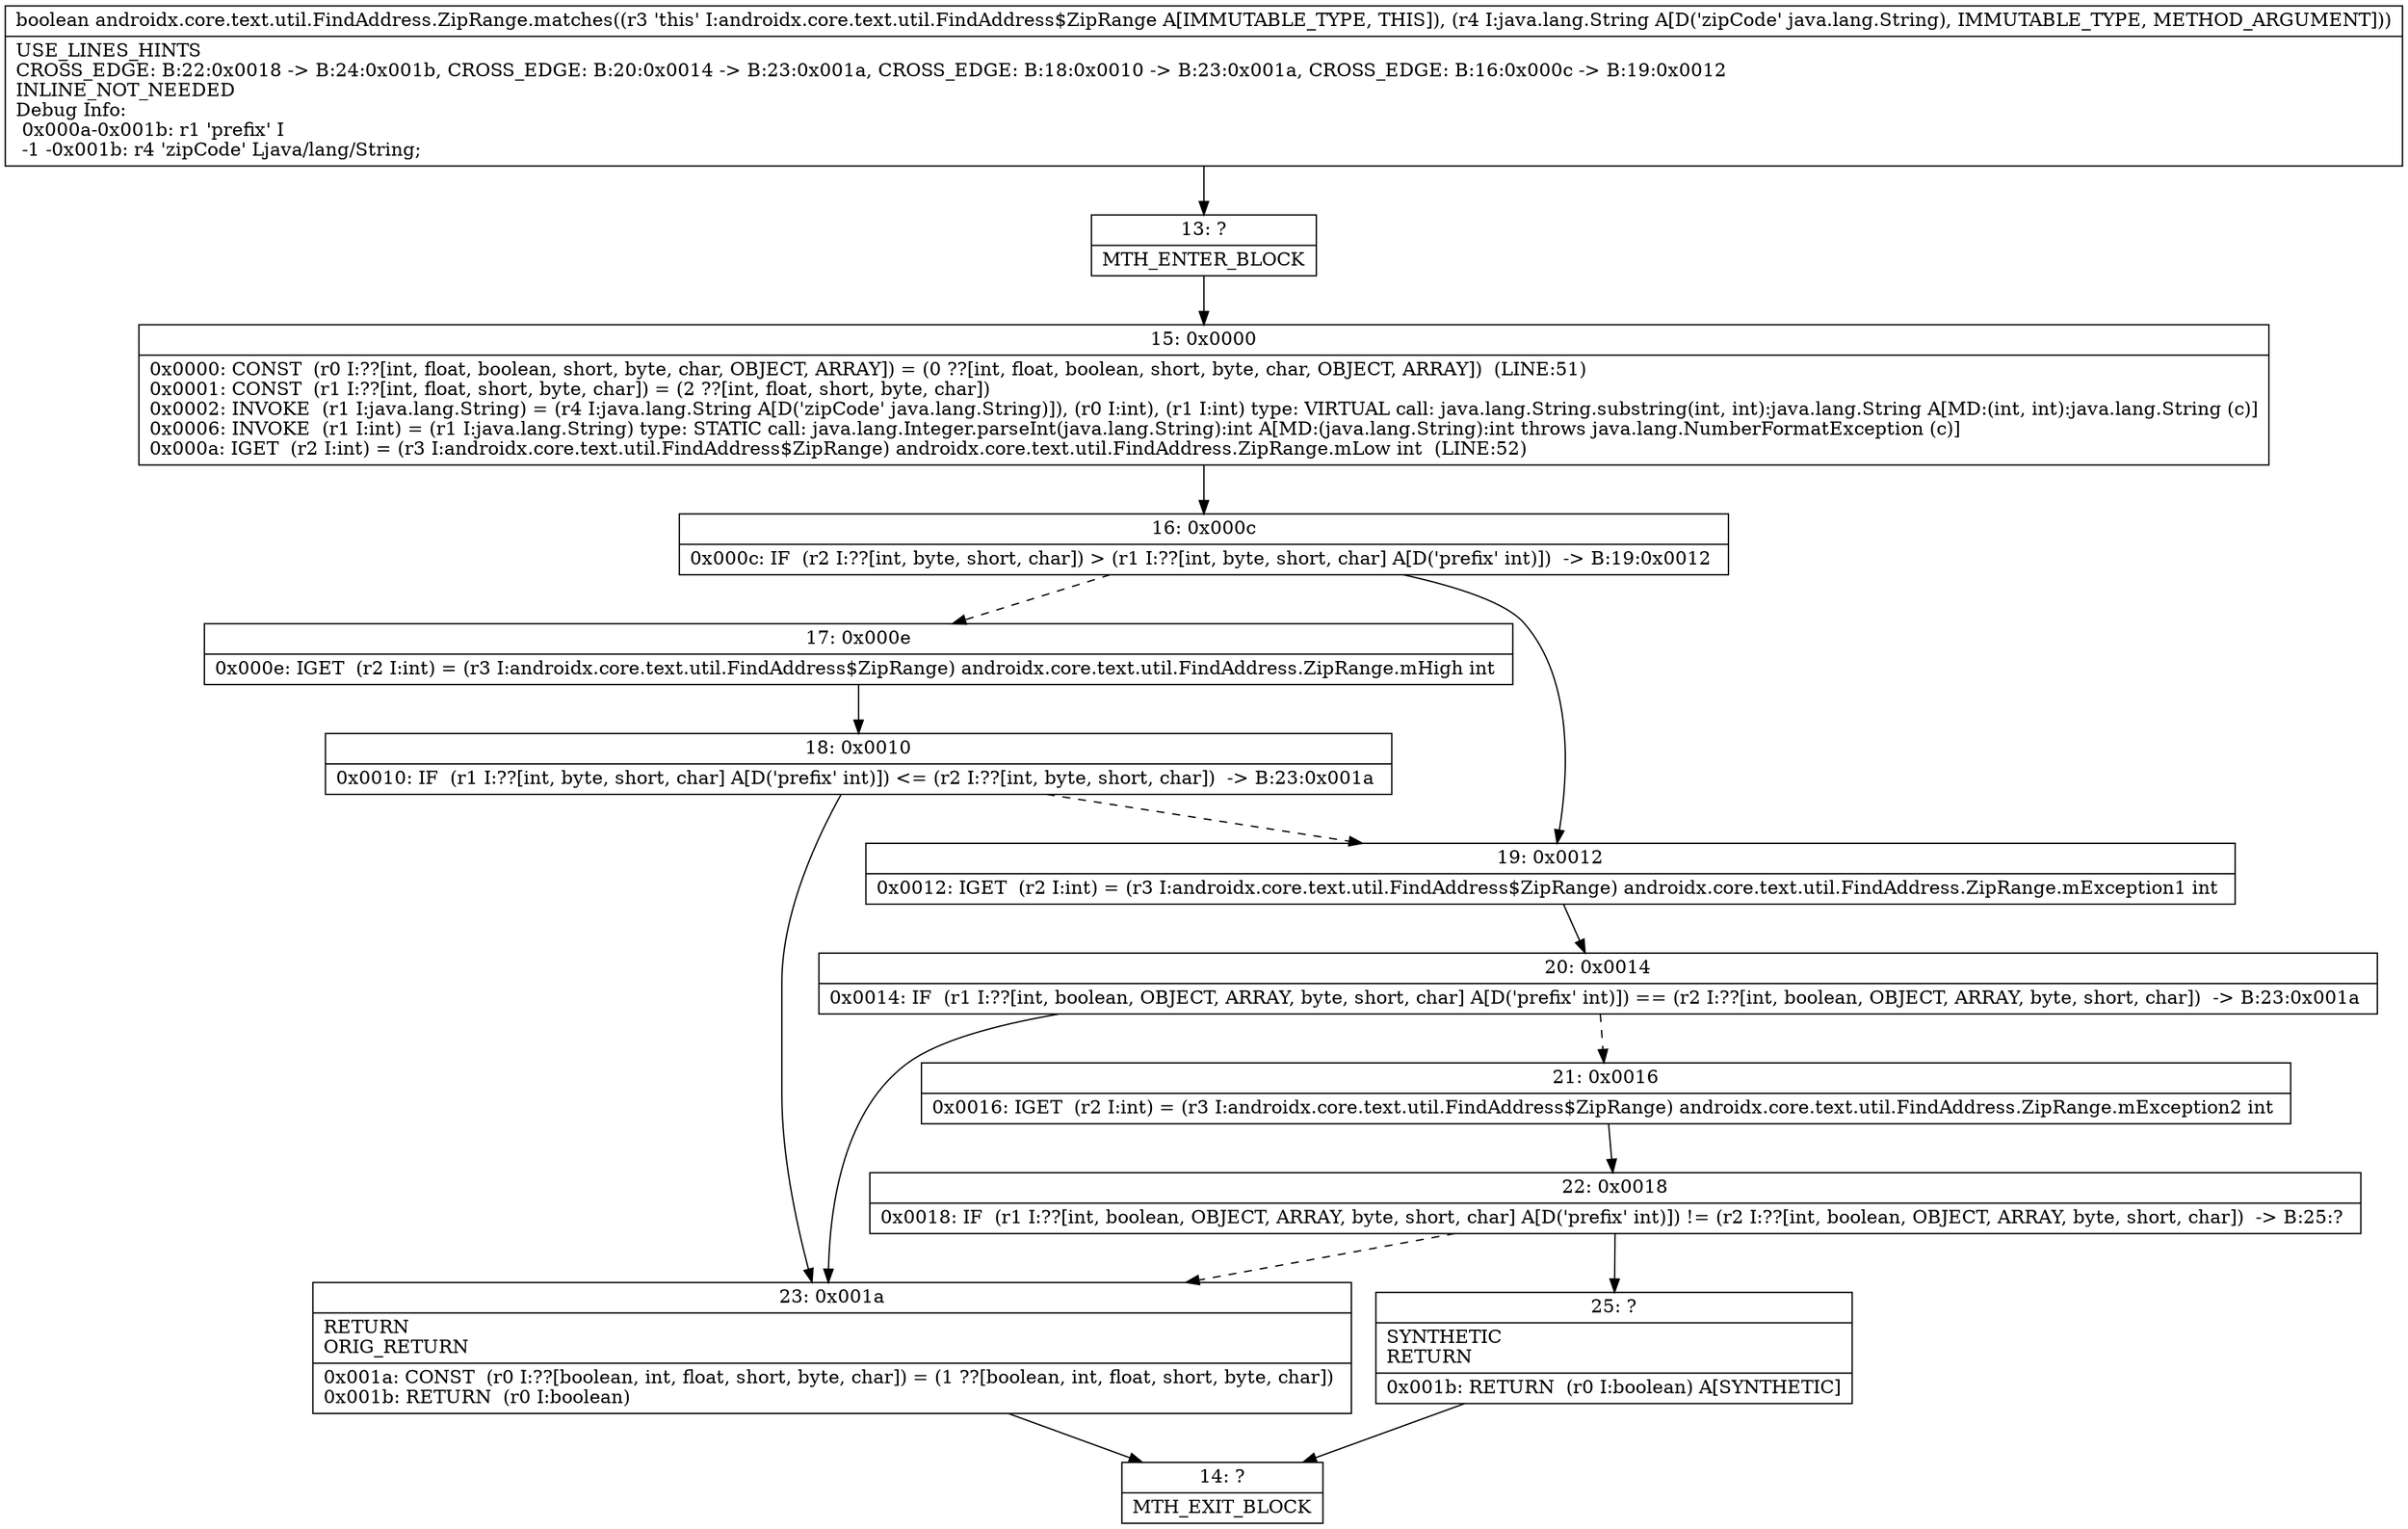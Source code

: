 digraph "CFG forandroidx.core.text.util.FindAddress.ZipRange.matches(Ljava\/lang\/String;)Z" {
Node_13 [shape=record,label="{13\:\ ?|MTH_ENTER_BLOCK\l}"];
Node_15 [shape=record,label="{15\:\ 0x0000|0x0000: CONST  (r0 I:??[int, float, boolean, short, byte, char, OBJECT, ARRAY]) = (0 ??[int, float, boolean, short, byte, char, OBJECT, ARRAY])  (LINE:51)\l0x0001: CONST  (r1 I:??[int, float, short, byte, char]) = (2 ??[int, float, short, byte, char]) \l0x0002: INVOKE  (r1 I:java.lang.String) = (r4 I:java.lang.String A[D('zipCode' java.lang.String)]), (r0 I:int), (r1 I:int) type: VIRTUAL call: java.lang.String.substring(int, int):java.lang.String A[MD:(int, int):java.lang.String (c)]\l0x0006: INVOKE  (r1 I:int) = (r1 I:java.lang.String) type: STATIC call: java.lang.Integer.parseInt(java.lang.String):int A[MD:(java.lang.String):int throws java.lang.NumberFormatException (c)]\l0x000a: IGET  (r2 I:int) = (r3 I:androidx.core.text.util.FindAddress$ZipRange) androidx.core.text.util.FindAddress.ZipRange.mLow int  (LINE:52)\l}"];
Node_16 [shape=record,label="{16\:\ 0x000c|0x000c: IF  (r2 I:??[int, byte, short, char]) \> (r1 I:??[int, byte, short, char] A[D('prefix' int)])  \-\> B:19:0x0012 \l}"];
Node_17 [shape=record,label="{17\:\ 0x000e|0x000e: IGET  (r2 I:int) = (r3 I:androidx.core.text.util.FindAddress$ZipRange) androidx.core.text.util.FindAddress.ZipRange.mHigh int \l}"];
Node_18 [shape=record,label="{18\:\ 0x0010|0x0010: IF  (r1 I:??[int, byte, short, char] A[D('prefix' int)]) \<= (r2 I:??[int, byte, short, char])  \-\> B:23:0x001a \l}"];
Node_23 [shape=record,label="{23\:\ 0x001a|RETURN\lORIG_RETURN\l|0x001a: CONST  (r0 I:??[boolean, int, float, short, byte, char]) = (1 ??[boolean, int, float, short, byte, char]) \l0x001b: RETURN  (r0 I:boolean) \l}"];
Node_14 [shape=record,label="{14\:\ ?|MTH_EXIT_BLOCK\l}"];
Node_19 [shape=record,label="{19\:\ 0x0012|0x0012: IGET  (r2 I:int) = (r3 I:androidx.core.text.util.FindAddress$ZipRange) androidx.core.text.util.FindAddress.ZipRange.mException1 int \l}"];
Node_20 [shape=record,label="{20\:\ 0x0014|0x0014: IF  (r1 I:??[int, boolean, OBJECT, ARRAY, byte, short, char] A[D('prefix' int)]) == (r2 I:??[int, boolean, OBJECT, ARRAY, byte, short, char])  \-\> B:23:0x001a \l}"];
Node_21 [shape=record,label="{21\:\ 0x0016|0x0016: IGET  (r2 I:int) = (r3 I:androidx.core.text.util.FindAddress$ZipRange) androidx.core.text.util.FindAddress.ZipRange.mException2 int \l}"];
Node_22 [shape=record,label="{22\:\ 0x0018|0x0018: IF  (r1 I:??[int, boolean, OBJECT, ARRAY, byte, short, char] A[D('prefix' int)]) != (r2 I:??[int, boolean, OBJECT, ARRAY, byte, short, char])  \-\> B:25:? \l}"];
Node_25 [shape=record,label="{25\:\ ?|SYNTHETIC\lRETURN\l|0x001b: RETURN  (r0 I:boolean) A[SYNTHETIC]\l}"];
MethodNode[shape=record,label="{boolean androidx.core.text.util.FindAddress.ZipRange.matches((r3 'this' I:androidx.core.text.util.FindAddress$ZipRange A[IMMUTABLE_TYPE, THIS]), (r4 I:java.lang.String A[D('zipCode' java.lang.String), IMMUTABLE_TYPE, METHOD_ARGUMENT]))  | USE_LINES_HINTS\lCROSS_EDGE: B:22:0x0018 \-\> B:24:0x001b, CROSS_EDGE: B:20:0x0014 \-\> B:23:0x001a, CROSS_EDGE: B:18:0x0010 \-\> B:23:0x001a, CROSS_EDGE: B:16:0x000c \-\> B:19:0x0012\lINLINE_NOT_NEEDED\lDebug Info:\l  0x000a\-0x001b: r1 'prefix' I\l  \-1 \-0x001b: r4 'zipCode' Ljava\/lang\/String;\l}"];
MethodNode -> Node_13;Node_13 -> Node_15;
Node_15 -> Node_16;
Node_16 -> Node_17[style=dashed];
Node_16 -> Node_19;
Node_17 -> Node_18;
Node_18 -> Node_19[style=dashed];
Node_18 -> Node_23;
Node_23 -> Node_14;
Node_19 -> Node_20;
Node_20 -> Node_21[style=dashed];
Node_20 -> Node_23;
Node_21 -> Node_22;
Node_22 -> Node_23[style=dashed];
Node_22 -> Node_25;
Node_25 -> Node_14;
}

